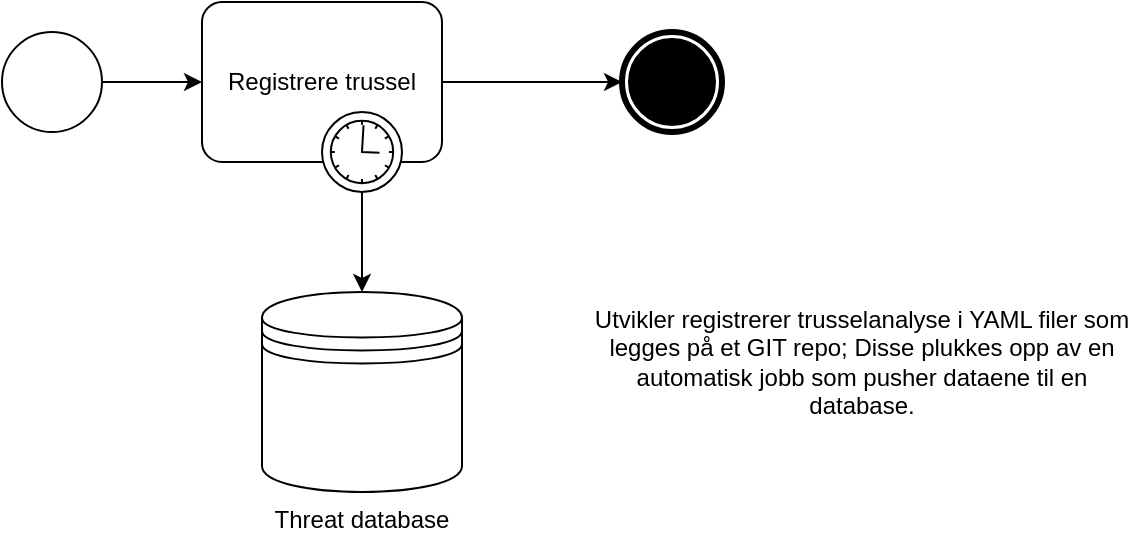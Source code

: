 <mxfile version="20.8.16" type="device"><diagram name="Page-1" id="wWjfOWUJDgITcWsZp_xH"><mxGraphModel dx="954" dy="698" grid="1" gridSize="10" guides="1" tooltips="1" connect="1" arrows="1" fold="1" page="1" pageScale="1" pageWidth="850" pageHeight="1100" math="0" shadow="0"><root><mxCell id="0"/><mxCell id="1" parent="0"/><mxCell id="GoQDCpxJNTTSA8gxN18T-1" value="Threat database" style="shape=datastore;whiteSpace=wrap;html=1;labelPosition=center;verticalLabelPosition=bottom;align=center;verticalAlign=top;" parent="1" vertex="1"><mxGeometry x="170" y="210" width="100" height="100" as="geometry"/></mxCell><mxCell id="GoQDCpxJNTTSA8gxN18T-6" value="" style="edgeStyle=orthogonalEdgeStyle;rounded=0;orthogonalLoop=1;jettySize=auto;html=1;" parent="1" source="GoQDCpxJNTTSA8gxN18T-2" target="GoQDCpxJNTTSA8gxN18T-4" edge="1"><mxGeometry relative="1" as="geometry"/></mxCell><mxCell id="GoQDCpxJNTTSA8gxN18T-2" value="Registrere trussel" style="points=[[0.25,0,0],[0.5,0,0],[0.75,0,0],[1,0.25,0],[1,0.5,0],[1,0.75,0],[0.75,1,0],[0.5,1,0],[0.25,1,0],[0,0.75,0],[0,0.5,0],[0,0.25,0]];shape=mxgraph.bpmn.task;whiteSpace=wrap;rectStyle=rounded;size=10;html=1;taskMarker=abstract;" parent="1" vertex="1"><mxGeometry x="140" y="65" width="120" height="80" as="geometry"/></mxCell><mxCell id="GoQDCpxJNTTSA8gxN18T-5" value="" style="edgeStyle=orthogonalEdgeStyle;rounded=0;orthogonalLoop=1;jettySize=auto;html=1;" parent="1" source="GoQDCpxJNTTSA8gxN18T-3" target="GoQDCpxJNTTSA8gxN18T-2" edge="1"><mxGeometry relative="1" as="geometry"/></mxCell><mxCell id="GoQDCpxJNTTSA8gxN18T-3" value="" style="points=[[0.145,0.145,0],[0.5,0,0],[0.855,0.145,0],[1,0.5,0],[0.855,0.855,0],[0.5,1,0],[0.145,0.855,0],[0,0.5,0]];shape=mxgraph.bpmn.event;html=1;verticalLabelPosition=bottom;labelBackgroundColor=#ffffff;verticalAlign=top;align=center;perimeter=ellipsePerimeter;outlineConnect=0;aspect=fixed;outline=standard;symbol=general;" parent="1" vertex="1"><mxGeometry x="40" y="80" width="50" height="50" as="geometry"/></mxCell><mxCell id="GoQDCpxJNTTSA8gxN18T-4" value="" style="points=[[0.145,0.145,0],[0.5,0,0],[0.855,0.145,0],[1,0.5,0],[0.855,0.855,0],[0.5,1,0],[0.145,0.855,0],[0,0.5,0]];shape=mxgraph.bpmn.event;html=1;verticalLabelPosition=bottom;labelBackgroundColor=#ffffff;verticalAlign=top;align=center;perimeter=ellipsePerimeter;outlineConnect=0;aspect=fixed;outline=end;symbol=terminate;" parent="1" vertex="1"><mxGeometry x="350" y="80" width="50" height="50" as="geometry"/></mxCell><mxCell id="GoQDCpxJNTTSA8gxN18T-9" value="" style="edgeStyle=orthogonalEdgeStyle;rounded=0;orthogonalLoop=1;jettySize=auto;html=1;" parent="1" source="GoQDCpxJNTTSA8gxN18T-8" target="GoQDCpxJNTTSA8gxN18T-1" edge="1"><mxGeometry relative="1" as="geometry"/></mxCell><mxCell id="GoQDCpxJNTTSA8gxN18T-8" value="" style="points=[[0.145,0.145,0],[0.5,0,0],[0.855,0.145,0],[1,0.5,0],[0.855,0.855,0],[0.5,1,0],[0.145,0.855,0],[0,0.5,0]];shape=mxgraph.bpmn.event;html=1;verticalLabelPosition=bottom;labelBackgroundColor=#ffffff;verticalAlign=top;align=center;perimeter=ellipsePerimeter;outlineConnect=0;aspect=fixed;outline=standard;symbol=timer;" parent="1" vertex="1"><mxGeometry x="200" y="120" width="40" height="40" as="geometry"/></mxCell><mxCell id="GoQDCpxJNTTSA8gxN18T-10" value="Utvikler registrerer trusselanalyse i YAML filer som legges på et GIT repo; Disse plukkes opp av en automatisk jobb som pusher dataene til en database." style="text;html=1;strokeColor=none;fillColor=none;align=center;verticalAlign=middle;whiteSpace=wrap;rounded=0;" parent="1" vertex="1"><mxGeometry x="330" y="190" width="280" height="110" as="geometry"/></mxCell></root></mxGraphModel></diagram></mxfile>